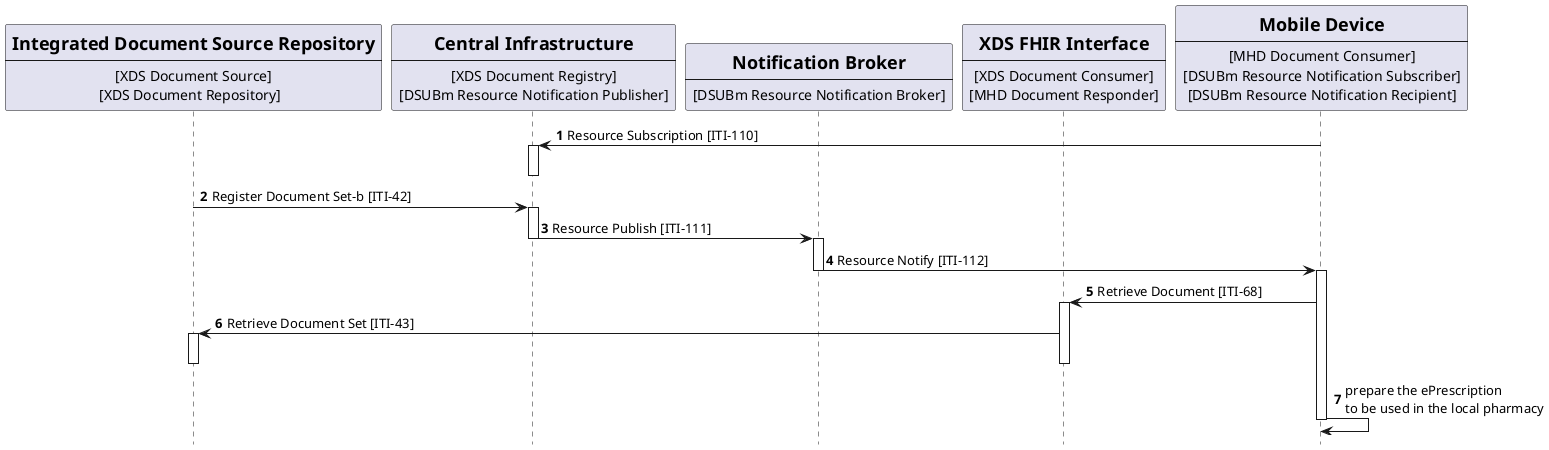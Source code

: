 @startuml
skinparam svgDimensionStyle false
hide footbox
/'title "Subscription with DSUBm on MHD on FHIR infrastructure from Mobile Device" '/

participant Repository [
    =Integrated Document Source Repository
    ----
    [XDS Document Source]
    [XDS Document Repository]  
] 

participant Central [
    =Central Infrastructure
    ----
    [XDS Document Registry]
    [DSUBm Resource Notification Publisher]
] 

participant Broker [
    =Notification Broker
    ----
    [DSUBm Resource Notification Broker]
] 

participant XDSonFHIR [
    =XDS FHIR Interface
    ----
    [XDS Document Consumer]
    [MHD Document Responder]
] 

participant MobileDevice [
    =Mobile Device
    ----
    [MHD Document Consumer]
    [DSUBm Resource Notification Subscriber]
    [DSUBm Resource Notification Recipient]
] 
autonumber 1 "<b>"
MobileDevice -> Central: Resource Subscription [ITI-110]
activate Central
deactivate Central

Repository -> Central: Register Document Set-b [ITI-42]
activate Central
Central -> Broker :  Resource Publish [ITI-111]
deactivate Central
activate Broker
Broker -> MobileDevice: Resource Notify [ITI-112]
deactivate Broker

activate MobileDevice
MobileDevice -> XDSonFHIR: Retrieve Document [ITI-68]
activate XDSonFHIR
XDSonFHIR -> Repository: Retrieve Document Set [ITI-43]
activate Repository
deactivate XDSonFHIR
deactivate Repository
MobileDevice -> MobileDevice: prepare the ePrescription\nto be used in the local pharmacy
deactivate MobileDevice


@enduml